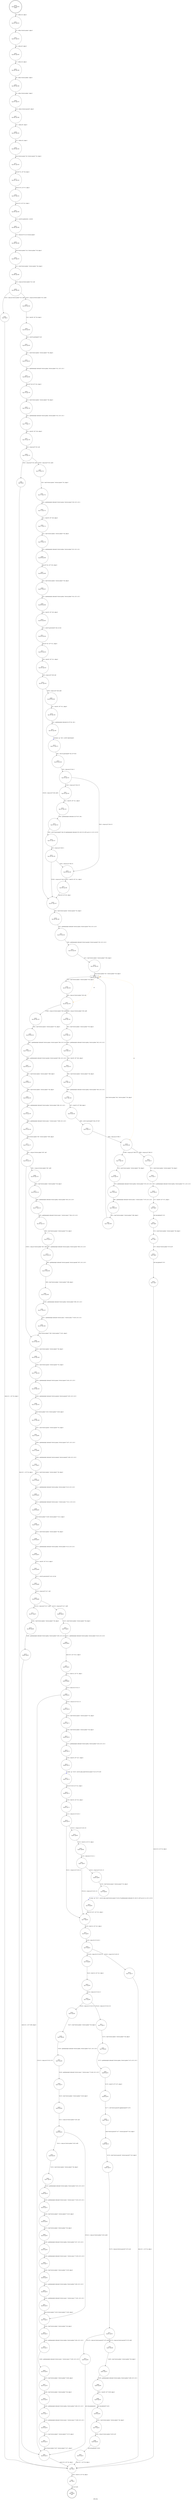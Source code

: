 digraph add_recp {
label="add_recp"
258 [label="N258\n(rp:0, ep:0)\nexit", shape="doublecircle"]
259 [label="N259\n(rp:203, ep:203)\nentry", shape="doublecircle"]
259 -> 261 [label="%4 = alloca i32, align 4"]
261 [label="N261\n(rp:202, ep:202)", shape="circle"]
261 -> 262 [label="%5 = alloca %struct.queue*, align 8"]
262 [label="N262\n(rp:201, ep:201)", shape="circle"]
262 -> 263 [label="%6 = alloca i8*, align 8"]
263 [label="N263\n(rp:200, ep:200)", shape="circle"]
263 -> 264 [label="%7 = alloca i32, align 4"]
264 [label="N264\n(rp:199, ep:199)", shape="circle"]
264 -> 265 [label="%8 = alloca %struct.qitem*, align 8"]
265 [label="N265\n(rp:198, ep:198)", shape="circle"]
265 -> 266 [label="%9 = alloca %struct.qitem*, align 8"]
266 [label="N266\n(rp:197, ep:197)", shape="circle"]
266 -> 267 [label="%10 = alloca %struct.passwd*, align 8"]
267 [label="N267\n(rp:196, ep:196)", shape="circle"]
267 -> 268 [label="%11 = alloca i8*, align 8"]
268 [label="N268\n(rp:195, ep:195)", shape="circle"]
268 -> 269 [label="%12 = alloca i32, align 4"]
269 [label="N269\n(rp:194, ep:194)", shape="circle"]
269 -> 271 [label="store %struct.queue* %0, %struct.queue** %5, align 8"]
271 [label="N271\n(rp:193, ep:193)", shape="circle"]
271 -> 273 [label="store i8* %1, i8** %6, align 8"]
273 [label="N273\n(rp:192, ep:192)", shape="circle"]
273 -> 280 [label="store i32 %2, i32* %7, align 4"]
280 [label="N280\n(rp:191, ep:191)", shape="circle"]
280 -> 281 [label="store i32 0, i32* %12, align 4"]
281 [label="N281\n(rp:190, ep:190)", shape="circle"]
281 -> 282 [label="%13 = call i8* @calloc(i64 1, i64 80)"]
282 [label="N282\n(rp:189, ep:189)", shape="circle"]
282 -> 283 [label="%14 = bitcast i8* %13 to %struct.qitem*"]
283 [label="N283\n(rp:188, ep:188)", shape="circle"]
283 -> 284 [label="store %struct.qitem* %14, %struct.qitem** %8, align 8"]
284 [label="N284\n(rp:187, ep:187)", shape="circle"]
284 -> 285 [label="%15 = load %struct.qitem*, %struct.qitem** %8, align 8"]
285 [label="N285\n(rp:186, ep:186)", shape="circle"]
285 -> 286 [label="%16 = icmp eq %struct.qitem* %15, null"]
286 [label="N286\n(rp:185, ep:185)", shape="circle"]
286 -> 494 [label="[%16 = icmp eq %struct.qitem* %15, null]"]
286 -> 495 [label="[!(%16 = icmp eq %struct.qitem* %15, null)]"]
290 [label="N290\n(rp:183, ep:183)", shape="circle"]
290 -> 291 [label="%20 = call i8* @strdup(i8* %19)"]
291 [label="N291\n(rp:182, ep:182)", shape="circle"]
291 -> 292 [label="%21 = load %struct.qitem*, %struct.qitem** %8, align 8"]
292 [label="N292\n(rp:181, ep:181)", shape="circle"]
292 -> 293 [label="%22 = getelementptr inbounds %struct.qitem, %struct.qitem* %21, i32 0, i32 2"]
293 [label="N293\n(rp:180, ep:180)", shape="circle"]
293 -> 294 [label="store i8* %20, i8** %22, align 8"]
294 [label="N294\n(rp:179, ep:179)", shape="circle"]
294 -> 295 [label="%23 = load %struct.qitem*, %struct.qitem** %8, align 8"]
295 [label="N295\n(rp:178, ep:178)", shape="circle"]
295 -> 296 [label="%24 = getelementptr inbounds %struct.qitem, %struct.qitem* %23, i32 0, i32 2"]
296 [label="N296\n(rp:177, ep:177)", shape="circle"]
296 -> 297 [label="%25 = load i8*, i8** %24, align 8"]
297 [label="N297\n(rp:176, ep:176)", shape="circle"]
297 -> 298 [label="%26 = icmp eq i8* %25, null"]
298 [label="N298\n(rp:175, ep:175)", shape="circle"]
298 -> 496 [label="[%26 = icmp eq i8* %25, null]"]
298 -> 497 [label="[!(%26 = icmp eq i8* %25, null)]"]
302 [label="N302\n(rp:173, ep:173)", shape="circle"]
302 -> 303 [label="%30 = getelementptr inbounds %struct.queue, %struct.queue* %29, i32 0, i32 4"]
303 [label="N303\n(rp:172, ep:172)", shape="circle"]
303 -> 304 [label="%31 = load i8*, i8** %30, align 8"]
304 [label="N304\n(rp:171, ep:171)", shape="circle"]
304 -> 305 [label="%32 = load %struct.qitem*, %struct.qitem** %8, align 8"]
305 [label="N305\n(rp:170, ep:170)", shape="circle"]
305 -> 306 [label="%33 = getelementptr inbounds %struct.qitem, %struct.qitem* %32, i32 0, i32 1"]
306 [label="N306\n(rp:169, ep:169)", shape="circle"]
306 -> 307 [label="store i8* %31, i8** %33, align 8"]
307 [label="N307\n(rp:168, ep:168)", shape="circle"]
307 -> 308 [label="%34 = load %struct.qitem*, %struct.qitem** %8, align 8"]
308 [label="N308\n(rp:167, ep:167)", shape="circle"]
308 -> 309 [label="%35 = getelementptr inbounds %struct.qitem, %struct.qitem* %34, i32 0, i32 2"]
309 [label="N309\n(rp:166, ep:166)", shape="circle"]
309 -> 310 [label="%36 = load i8*, i8** %35, align 8"]
310 [label="N310\n(rp:165, ep:165)", shape="circle"]
310 -> 311 [label="%37 = call i8* @strrchr(i8* %36, i32 64)"]
311 [label="N311\n(rp:164, ep:164)", shape="circle"]
311 -> 312 [label="store i8* %37, i8** %11, align 8"]
312 [label="N312\n(rp:163, ep:163)", shape="circle"]
312 -> 313 [label="%38 = load i8*, i8** %11, align 8"]
313 [label="N313\n(rp:162, ep:162)", shape="circle"]
313 -> 314 [label="%39 = icmp ne i8* %38, null"]
314 [label="N314\n(rp:161, ep:161)", shape="circle"]
314 -> 498 [label="[%39 = icmp ne i8* %38, null]"]
314 -> 329 [label="[!(%39 = icmp ne i8* %38, null)]"]
316 [label="N316\n(rp:159, ep:159)", shape="circle"]
316 -> 317 [label="%42 = getelementptr inbounds i8, i8* %41, i64 1"]
317 [label="N317\n(rp:158, ep:158)", shape="circle"]
317 -> 318 [label="hostname --@-- %43 = call i8* @hostname()", style="dashed", color="blue"]
318 [label="N318\n(rp:157, ep:157)", shape="circle"]
318 -> 319 [label="%44 = call i32 @strcmp(i8* %42, i8* %43)"]
319 [label="N319\n(rp:156, ep:156)", shape="circle"]
319 -> 320 [label="%45 = icmp eq i32 %44, 0"]
320 [label="N320\n(rp:155, ep:155)", shape="circle"]
320 -> 501 [label="[!(%45 = icmp eq i32 %44, 0)]"]
320 -> 326 [label="[%45 = icmp eq i32 %44, 0]"]
322 [label="N322\n(rp:153, ep:153)", shape="circle"]
322 -> 323 [label="%48 = getelementptr inbounds i8, i8* %47, i64 1"]
323 [label="N323\n(rp:152, ep:152)", shape="circle"]
323 -> 324 [label="%49 = call i32 @strcmp(i8* %48, i8* getelementptr inbounds ([10 x i8], [10 x i8]* @.str.2.13, i32 0, i32 0))"]
324 [label="N324\n(rp:151, ep:151)", shape="circle"]
324 -> 325 [label="%50 = icmp eq i32 %49, 0"]
325 [label="N325\n(rp:150, ep:150)", shape="circle"]
325 -> 326 [label="[%50 = icmp eq i32 %49, 0]"]
325 -> 329 [label="[!(%50 = icmp eq i32 %49, 0)]"]
326 [label="N326\n(rp:149, ep:149)", shape="circle"]
326 -> 327 [label="%52 = load i8*, i8** %11, align 8"]
327 [label="N327\n(rp:148, ep:148)", shape="circle"]
327 -> 329 [label="store i8 0, i8* %52, align 1"]
329 [label="N329\n(rp:147, ep:147)", shape="circle"]
329 -> 330 [label="%54 = load %struct.queue*, %struct.queue** %5, align 8"]
330 [label="N330\n(rp:146, ep:146)", shape="circle"]
330 -> 331 [label="%55 = getelementptr inbounds %struct.queue, %struct.queue* %54, i32 0, i32 0"]
331 [label="N331\n(rp:145, ep:145)", shape="circle"]
331 -> 332 [label="%56 = getelementptr inbounds %struct.queueh, %struct.queueh* %55, i32 0, i32 0"]
332 [label="N332\n(rp:144, ep:144)", shape="circle"]
332 -> 333 [label="%57 = load %struct.qitem*, %struct.qitem** %56, align 8"]
333 [label="N333\n(rp:143, ep:143)", shape="circle"]
333 -> 335 [label="store %struct.qitem* %57, %struct.qitem** %9, align 8"]
335 [label="N335\n(rp:142, ep:137)", shape="box"]
335 -> 336 [label="%59 = load %struct.qitem*, %struct.qitem** %9, align 8"]
335 -> 335 [label="@", style="dashed", color="orange"]
335 -> 337 [label="@", style="dashed", color="orange"]
335 -> 346 [label="@", style="dashed", color="orange"]
336 [label="N336\n(rp:141, ep:136)", shape="circle"]
336 -> 337 [label="%60 = icmp ne %struct.qitem* %59, null"]
337 [label="N337\n(rp:140, ep:135)", shape="circle"]
337 -> 504 [label="[%60 = icmp ne %struct.qitem* %59, null]"]
337 -> 505 [label="[!(%60 = icmp ne %struct.qitem* %59, null)]"]
339 [label="N339\n(rp:25, ep:133)", shape="circle"]
339 -> 340 [label="%63 = getelementptr inbounds %struct.qitem, %struct.qitem* %62, i32 0, i32 2"]
340 [label="N340\n(rp:24, ep:132)", shape="circle"]
340 -> 341 [label="%64 = load i8*, i8** %63, align 8"]
341 [label="N341\n(rp:23, ep:131)", shape="circle"]
341 -> 342 [label="%65 = load %struct.qitem*, %struct.qitem** %8, align 8"]
342 [label="N342\n(rp:22, ep:130)", shape="circle"]
342 -> 343 [label="%66 = getelementptr inbounds %struct.qitem, %struct.qitem* %65, i32 0, i32 2"]
343 [label="N343\n(rp:21, ep:129)", shape="circle"]
343 -> 344 [label="%67 = load i8*, i8** %66, align 8"]
344 [label="N344\n(rp:20, ep:128)", shape="circle"]
344 -> 345 [label="%68 = call i32 @strcmp(i8* %64, i8* %67)"]
345 [label="N345\n(rp:19, ep:127)", shape="circle"]
345 -> 346 [label="%69 = icmp eq i32 %68, 0"]
346 [label="N346\n(rp:18, ep:126)", shape="circle"]
346 -> 506 [label="[%69 = icmp eq i32 %68, 0]"]
346 -> 507 [label="[!(%69 = icmp eq i32 %68, 0)]"]
348 [label="N348\n(rp:11, ep:11)", shape="circle"]
348 -> 349 [label="%72 = getelementptr inbounds %struct.qitem, %struct.qitem* %71, i32 0, i32 2"]
349 [label="N349\n(rp:10, ep:10)", shape="circle"]
349 -> 350 [label="%73 = load i8*, i8** %72, align 8"]
350 [label="N350\n(rp:9, ep:9)", shape="circle"]
350 -> 351 [label="call void @free(i8* %73)"]
351 [label="N351\n(rp:8, ep:8)", shape="circle"]
351 -> 352 [label="%74 = load %struct.qitem*, %struct.qitem** %8, align 8"]
352 [label="N352\n(rp:7, ep:7)", shape="circle"]
352 -> 353 [label="%75 = bitcast %struct.qitem* %74 to i8*"]
353 [label="N353\n(rp:6, ep:6)", shape="circle"]
353 -> 354 [label="call void @free(i8* %75)"]
354 [label="N354\n(rp:5, ep:5)", shape="circle"]
354 -> 492 [label="store i32 0, i32* %4, align 4"]
358 [label="N358\n(rp:16, ep:141)", shape="circle"]
358 -> 359 [label="%79 = getelementptr inbounds %struct.qitem, %struct.qitem* %78, i32 0, i32 0"]
359 [label="N359\n(rp:15, ep:140)", shape="circle"]
359 -> 360 [label="%80 = getelementptr inbounds %struct.anon.7, %struct.anon.7* %79, i32 0, i32 0"]
360 [label="N360\n(rp:14, ep:139)", shape="circle"]
360 -> 361 [label="%81 = load %struct.qitem*, %struct.qitem** %80, align 8"]
361 [label="N361\n(rp:13, ep:138)", shape="circle"]
361 -> 335 [label="store %struct.qitem* %81, %struct.qitem** %9, align 8"]
365 [label="N365\n(rp:138, ep:124)", shape="circle"]
365 -> 366 [label="%85 = getelementptr inbounds %struct.queue, %struct.queue* %84, i32 0, i32 0"]
366 [label="N366\n(rp:137, ep:123)", shape="circle"]
366 -> 367 [label="%86 = getelementptr inbounds %struct.queueh, %struct.queueh* %85, i32 0, i32 0"]
367 [label="N367\n(rp:136, ep:122)", shape="circle"]
367 -> 368 [label="%87 = load %struct.qitem*, %struct.qitem** %86, align 8"]
368 [label="N368\n(rp:135, ep:121)", shape="circle"]
368 -> 369 [label="%88 = load %struct.qitem*, %struct.qitem** %8, align 8"]
369 [label="N369\n(rp:134, ep:120)", shape="circle"]
369 -> 370 [label="%89 = getelementptr inbounds %struct.qitem, %struct.qitem* %88, i32 0, i32 0"]
370 [label="N370\n(rp:133, ep:119)", shape="circle"]
370 -> 371 [label="%90 = getelementptr inbounds %struct.anon.7, %struct.anon.7* %89, i32 0, i32 0"]
371 [label="N371\n(rp:132, ep:118)", shape="circle"]
371 -> 372 [label="store %struct.qitem* %87, %struct.qitem** %90, align 8"]
372 [label="N372\n(rp:131, ep:117)", shape="circle"]
372 -> 373 [label="%91 = icmp ne %struct.qitem* %87, null"]
373 [label="N373\n(rp:130, ep:116)", shape="circle"]
373 -> 508 [label="[%91 = icmp ne %struct.qitem* %87, null]"]
373 -> 385 [label="[!(%91 = icmp ne %struct.qitem* %87, null)]"]
375 [label="N375\n(rp:128, ep:114)", shape="circle"]
375 -> 376 [label="%94 = getelementptr inbounds %struct.qitem, %struct.qitem* %93, i32 0, i32 0"]
376 [label="N376\n(rp:127, ep:113)", shape="circle"]
376 -> 377 [label="%95 = getelementptr inbounds %struct.anon.7, %struct.anon.7* %94, i32 0, i32 0"]
377 [label="N377\n(rp:126, ep:112)", shape="circle"]
377 -> 378 [label="%96 = load %struct.queue*, %struct.queue** %5, align 8"]
378 [label="N378\n(rp:125, ep:111)", shape="circle"]
378 -> 379 [label="%97 = getelementptr inbounds %struct.queue, %struct.queue* %96, i32 0, i32 0"]
379 [label="N379\n(rp:124, ep:110)", shape="circle"]
379 -> 380 [label="%98 = getelementptr inbounds %struct.queueh, %struct.queueh* %97, i32 0, i32 0"]
380 [label="N380\n(rp:123, ep:109)", shape="circle"]
380 -> 381 [label="%99 = load %struct.qitem*, %struct.qitem** %98, align 8"]
381 [label="N381\n(rp:122, ep:108)", shape="circle"]
381 -> 382 [label="%100 = getelementptr inbounds %struct.qitem, %struct.qitem* %99, i32 0, i32 0"]
382 [label="N382\n(rp:121, ep:107)", shape="circle"]
382 -> 383 [label="%101 = getelementptr inbounds %struct.anon.7, %struct.anon.7* %100, i32 0, i32 1"]
383 [label="N383\n(rp:120, ep:106)", shape="circle"]
383 -> 385 [label="store %struct.qitem** %95, %struct.qitem*** %101, align 8"]
385 [label="N385\n(rp:119, ep:105)", shape="circle"]
385 -> 386 [label="%103 = load %struct.qitem*, %struct.qitem** %8, align 8"]
386 [label="N386\n(rp:118, ep:104)", shape="circle"]
386 -> 387 [label="%104 = load %struct.queue*, %struct.queue** %5, align 8"]
387 [label="N387\n(rp:117, ep:103)", shape="circle"]
387 -> 388 [label="%105 = getelementptr inbounds %struct.queue, %struct.queue* %104, i32 0, i32 0"]
388 [label="N388\n(rp:116, ep:102)", shape="circle"]
388 -> 389 [label="%106 = getelementptr inbounds %struct.queueh, %struct.queueh* %105, i32 0, i32 0"]
389 [label="N389\n(rp:115, ep:101)", shape="circle"]
389 -> 390 [label="store %struct.qitem* %103, %struct.qitem** %106, align 8"]
390 [label="N390\n(rp:114, ep:100)", shape="circle"]
390 -> 391 [label="%107 = load %struct.queue*, %struct.queue** %5, align 8"]
391 [label="N391\n(rp:113, ep:99)", shape="circle"]
391 -> 392 [label="%108 = getelementptr inbounds %struct.queue, %struct.queue* %107, i32 0, i32 0"]
392 [label="N392\n(rp:112, ep:98)", shape="circle"]
392 -> 393 [label="%109 = getelementptr inbounds %struct.queueh, %struct.queueh* %108, i32 0, i32 0"]
393 [label="N393\n(rp:111, ep:97)", shape="circle"]
393 -> 394 [label="%110 = load %struct.qitem*, %struct.qitem** %8, align 8"]
394 [label="N394\n(rp:110, ep:96)", shape="circle"]
394 -> 395 [label="%111 = getelementptr inbounds %struct.qitem, %struct.qitem* %110, i32 0, i32 0"]
395 [label="N395\n(rp:109, ep:95)", shape="circle"]
395 -> 396 [label="%112 = getelementptr inbounds %struct.anon.7, %struct.anon.7* %111, i32 0, i32 1"]
396 [label="N396\n(rp:108, ep:94)", shape="circle"]
396 -> 398 [label="store %struct.qitem** %109, %struct.qitem*** %112, align 8"]
398 [label="N398\n(rp:107, ep:93)", shape="circle"]
398 -> 399 [label="%114 = load %struct.qitem*, %struct.qitem** %8, align 8"]
399 [label="N399\n(rp:106, ep:92)", shape="circle"]
399 -> 400 [label="%115 = getelementptr inbounds %struct.qitem, %struct.qitem* %114, i32 0, i32 2"]
400 [label="N400\n(rp:105, ep:91)", shape="circle"]
400 -> 401 [label="%116 = load i8*, i8** %115, align 8"]
401 [label="N401\n(rp:104, ep:90)", shape="circle"]
401 -> 402 [label="%117 = call i8* @strrchr(i8* %116, i32 64)"]
402 [label="N402\n(rp:103, ep:89)", shape="circle"]
402 -> 403 [label="%118 = icmp eq i8* %117, null"]
403 [label="N403\n(rp:102, ep:88)", shape="circle"]
403 -> 510 [label="[%118 = icmp eq i8* %117, null]"]
403 -> 511 [label="[!(%118 = icmp eq i8* %117, null)]"]
405 [label="N405\n(rp:97, ep:83)", shape="circle"]
405 -> 406 [label="%121 = getelementptr inbounds %struct.qitem, %struct.qitem* %120, i32 0, i32 8"]
406 [label="N406\n(rp:96, ep:82)", shape="circle"]
406 -> 407 [label="store i32 0, i32* %121, align 8"]
407 [label="N407\n(rp:95, ep:81)", shape="circle"]
407 -> 408 [label="%122 = load i32, i32* %7, align 4"]
408 [label="N408\n(rp:94, ep:80)", shape="circle"]
408 -> 409 [label="%123 = icmp ne i32 %122, 0"]
409 [label="N409\n(rp:93, ep:79)", shape="circle"]
409 -> 512 [label="[%123 = icmp ne i32 %122, 0]"]
409 -> 481 [label="[!(%123 = icmp ne i32 %122, 0)]"]
411 [label="N411\n(rp:91, ep:77)", shape="circle"]
411 -> 412 [label="%126 = load %struct.qitem*, %struct.qitem** %8, align 8"]
412 [label="N412\n(rp:90, ep:76)", shape="circle"]
412 -> 413 [label="%127 = getelementptr inbounds %struct.qitem, %struct.qitem* %126, i32 0, i32 2"]
413 [label="N413\n(rp:89, ep:75)", shape="circle"]
413 -> 414 [label="%128 = load i8*, i8** %127, align 8"]
414 [label="N414\n(rp:88, ep:74)", shape="circle"]
414 -> 415 [label="do_alias --@-- %129 = call i32 @do_alias(%struct.queue* %125, i8* %128)", style="dashed", color="blue"]
415 [label="N415\n(rp:87, ep:73)", shape="circle"]
415 -> 416 [label="store i32 %129, i32* %12, align 4"]
416 [label="N416\n(rp:86, ep:72)", shape="circle"]
416 -> 417 [label="%130 = load i32, i32* %12, align 4"]
417 [label="N417\n(rp:85, ep:71)", shape="circle"]
417 -> 418 [label="%131 = icmp ne i32 %130, 0"]
418 [label="N418\n(rp:84, ep:70)", shape="circle"]
418 -> 515 [label="[!(%131 = icmp ne i32 %130, 0)]"]
418 -> 426 [label="[%131 = icmp ne i32 %130, 0]"]
420 [label="N420\n(rp:82, ep:68)", shape="circle"]
420 -> 421 [label="%134 = icmp eq i32 %133, 2"]
421 [label="N421\n(rp:81, ep:67)", shape="circle"]
421 -> 516 [label="[%134 = icmp eq i32 %133, 2]"]
421 -> 426 [label="[!(%134 = icmp eq i32 %133, 2)]"]
423 [label="N423\n(rp:79, ep:65)", shape="circle"]
423 -> 424 [label="do_alias --@-- %137 = call i32 @do_alias(%struct.queue* %136, i8* getelementptr inbounds ([2 x i8], [2 x i8]* @.str.3.14, i32 0, i32 0))", style="dashed", color="blue"]
424 [label="N424\n(rp:78, ep:64)", shape="circle"]
424 -> 426 [label="store i32 %137, i32* %12, align 4"]
426 [label="N426\n(rp:77, ep:63)", shape="circle"]
426 -> 427 [label="%139 = load i32, i32* %12, align 4"]
427 [label="N427\n(rp:76, ep:62)", shape="circle"]
427 -> 428 [label="%140 = icmp slt i32 %139, 0"]
428 [label="N428\n(rp:75, ep:61)", shape="circle"]
428 -> 518 [label="[%140 = icmp slt i32 %139, 0]"]
428 -> 519 [label="[!(%140 = icmp slt i32 %139, 0)]"]
432 [label="N432\n(rp:73, ep:59)", shape="circle"]
432 -> 433 [label="%144 = icmp ne i32 %143, 0"]
433 [label="N433\n(rp:72, ep:58)", shape="circle"]
433 -> 520 [label="[%144 = icmp ne i32 %143, 0]"]
433 -> 521 [label="[!(%144 = icmp ne i32 %143, 0)]"]
436 [label="N436\n(rp:53, ep:39)", shape="circle"]
436 -> 437 [label="%148 = getelementptr inbounds %struct.qitem, %struct.qitem* %147, i32 0, i32 0"]
437 [label="N437\n(rp:52, ep:38)", shape="circle"]
437 -> 438 [label="%149 = getelementptr inbounds %struct.anon.7, %struct.anon.7* %148, i32 0, i32 0"]
438 [label="N438\n(rp:51, ep:37)", shape="circle"]
438 -> 439 [label="%150 = load %struct.qitem*, %struct.qitem** %149, align 8"]
439 [label="N439\n(rp:50, ep:36)", shape="circle"]
439 -> 440 [label="%151 = icmp ne %struct.qitem* %150, null"]
440 [label="N440\n(rp:49, ep:35)", shape="circle"]
440 -> 522 [label="[%151 = icmp ne %struct.qitem* %150, null]"]
440 -> 453 [label="[!(%151 = icmp ne %struct.qitem* %150, null)]"]
442 [label="N442\n(rp:47, ep:33)", shape="circle"]
442 -> 443 [label="%154 = getelementptr inbounds %struct.qitem, %struct.qitem* %153, i32 0, i32 0"]
443 [label="N443\n(rp:46, ep:32)", shape="circle"]
443 -> 444 [label="%155 = getelementptr inbounds %struct.anon.7, %struct.anon.7* %154, i32 0, i32 1"]
444 [label="N444\n(rp:45, ep:31)", shape="circle"]
444 -> 445 [label="%156 = load %struct.qitem**, %struct.qitem*** %155, align 8"]
445 [label="N445\n(rp:44, ep:30)", shape="circle"]
445 -> 446 [label="%157 = load %struct.qitem*, %struct.qitem** %8, align 8"]
446 [label="N446\n(rp:43, ep:29)", shape="circle"]
446 -> 447 [label="%158 = getelementptr inbounds %struct.qitem, %struct.qitem* %157, i32 0, i32 0"]
447 [label="N447\n(rp:42, ep:28)", shape="circle"]
447 -> 448 [label="%159 = getelementptr inbounds %struct.anon.7, %struct.anon.7* %158, i32 0, i32 0"]
448 [label="N448\n(rp:41, ep:27)", shape="circle"]
448 -> 449 [label="%160 = load %struct.qitem*, %struct.qitem** %159, align 8"]
449 [label="N449\n(rp:40, ep:26)", shape="circle"]
449 -> 450 [label="%161 = getelementptr inbounds %struct.qitem, %struct.qitem* %160, i32 0, i32 0"]
450 [label="N450\n(rp:39, ep:25)", shape="circle"]
450 -> 451 [label="%162 = getelementptr inbounds %struct.anon.7, %struct.anon.7* %161, i32 0, i32 1"]
451 [label="N451\n(rp:38, ep:24)", shape="circle"]
451 -> 453 [label="store %struct.qitem** %156, %struct.qitem*** %162, align 8"]
453 [label="N453\n(rp:37, ep:23)", shape="circle"]
453 -> 454 [label="%164 = load %struct.qitem*, %struct.qitem** %8, align 8"]
454 [label="N454\n(rp:36, ep:22)", shape="circle"]
454 -> 455 [label="%165 = getelementptr inbounds %struct.qitem, %struct.qitem* %164, i32 0, i32 0"]
455 [label="N455\n(rp:35, ep:21)", shape="circle"]
455 -> 456 [label="%166 = getelementptr inbounds %struct.anon.7, %struct.anon.7* %165, i32 0, i32 0"]
456 [label="N456\n(rp:34, ep:20)", shape="circle"]
456 -> 457 [label="%167 = load %struct.qitem*, %struct.qitem** %166, align 8"]
457 [label="N457\n(rp:33, ep:19)", shape="circle"]
457 -> 458 [label="%168 = load %struct.qitem*, %struct.qitem** %8, align 8"]
458 [label="N458\n(rp:32, ep:18)", shape="circle"]
458 -> 459 [label="%169 = getelementptr inbounds %struct.qitem, %struct.qitem* %168, i32 0, i32 0"]
459 [label="N459\n(rp:31, ep:17)", shape="circle"]
459 -> 460 [label="%170 = getelementptr inbounds %struct.anon.7, %struct.anon.7* %169, i32 0, i32 1"]
460 [label="N460\n(rp:30, ep:16)", shape="circle"]
460 -> 461 [label="%171 = load %struct.qitem**, %struct.qitem*** %170, align 8"]
461 [label="N461\n(rp:29, ep:15)", shape="circle"]
461 -> 481 [label="store %struct.qitem* %167, %struct.qitem** %171, align 8"]
465 [label="N465\n(rp:70, ep:56)", shape="circle"]
465 -> 466 [label="%175 = getelementptr inbounds %struct.qitem, %struct.qitem* %174, i32 0, i32 2"]
466 [label="N466\n(rp:69, ep:55)", shape="circle"]
466 -> 467 [label="%176 = load i8*, i8** %175, align 8"]
467 [label="N467\n(rp:68, ep:54)", shape="circle"]
467 -> 468 [label="%177 = call %struct.passwd* @getpwnam(i8* %176)"]
468 [label="N468\n(rp:67, ep:53)", shape="circle"]
468 -> 469 [label="store %struct.passwd* %177, %struct.passwd** %10, align 8"]
469 [label="N469\n(rp:66, ep:52)", shape="circle"]
469 -> 470 [label="%178 = load %struct.passwd*, %struct.passwd** %10, align 8"]
470 [label="N470\n(rp:65, ep:51)", shape="circle"]
470 -> 471 [label="%179 = icmp eq %struct.passwd* %178, null"]
471 [label="N471\n(rp:64, ep:50)", shape="circle"]
471 -> 524 [label="[%179 = icmp eq %struct.passwd* %178, null]"]
471 -> 525 [label="[!(%179 = icmp eq %struct.passwd* %178, null)]"]
478 [label="N478\n(rp:100, ep:86)", shape="circle"]
478 -> 479 [label="%186 = getelementptr inbounds %struct.qitem, %struct.qitem* %185, i32 0, i32 8"]
479 [label="N479\n(rp:99, ep:85)", shape="circle"]
479 -> 481 [label="store i32 1, i32* %186, align 8"]
481 [label="N481\n(rp:28, ep:14)", shape="circle"]
481 -> 492 [label="store i32 0, i32* %4, align 4"]
484 [label="N484\n(rp:61, ep:47)", shape="circle"]
484 -> 485 [label="%190 = getelementptr inbounds %struct.qitem, %struct.qitem* %189, i32 0, i32 2"]
485 [label="N485\n(rp:60, ep:46)", shape="circle"]
485 -> 486 [label="%191 = load i8*, i8** %190, align 8"]
486 [label="N486\n(rp:59, ep:45)", shape="circle"]
486 -> 487 [label="call void @free(i8* %191)"]
487 [label="N487\n(rp:58, ep:44)", shape="circle"]
487 -> 488 [label="%192 = load %struct.qitem*, %struct.qitem** %8, align 8"]
488 [label="N488\n(rp:57, ep:43)", shape="circle"]
488 -> 489 [label="%193 = bitcast %struct.qitem* %192 to i8*"]
489 [label="N489\n(rp:56, ep:42)", shape="circle"]
489 -> 490 [label="call void @free(i8* %193)"]
490 [label="N490\n(rp:55, ep:41)", shape="circle"]
490 -> 492 [label="store i32 -1, i32* %4, align 4"]
492 [label="N492\n(rp:2, ep:2)", shape="circle"]
492 -> 493 [label="%195 = load i32, i32* %4, align 4"]
493 [label="N493\n(rp:1, ep:1)", shape="circle"]
493 -> 258 [label="ret i32 %195"]
494 [label="N494\n(rp:3, ep:3)", shape="circle"]
494 -> 492 [label="store i32 -1, i32* %4, align 4"]
495 [label="N495\n(rp:184, ep:184)", shape="circle"]
495 -> 290 [label="%19 = load i8*, i8** %6, align 8"]
496 [label="N496\n(rp:4, ep:4)", shape="circle"]
496 -> 492 [label="store i32 -1, i32* %4, align 4"]
497 [label="N497\n(rp:174, ep:174)", shape="circle"]
497 -> 302 [label="%29 = load %struct.queue*, %struct.queue** %5, align 8"]
498 [label="N498\n(rp:160, ep:160)", shape="circle"]
498 -> 316 [label="%41 = load i8*, i8** %11, align 8"]
501 [label="N501\n(rp:154, ep:154)", shape="circle"]
501 -> 322 [label="%47 = load i8*, i8** %11, align 8"]
504 [label="N504\n(rp:26, ep:134)", shape="circle"]
504 -> 339 [label="%62 = load %struct.qitem*, %struct.qitem** %9, align 8"]
505 [label="N505\n(rp:139, ep:125)", shape="circle"]
505 -> 365 [label="%84 = load %struct.queue*, %struct.queue** %5, align 8"]
506 [label="N506\n(rp:12, ep:12)", shape="circle"]
506 -> 348 [label="%71 = load %struct.qitem*, %struct.qitem** %8, align 8"]
507 [label="N507\n(rp:17, ep:142)", shape="circle"]
507 -> 358 [label="%78 = load %struct.qitem*, %struct.qitem** %9, align 8"]
508 [label="N508\n(rp:129, ep:115)", shape="circle"]
508 -> 375 [label="%93 = load %struct.qitem*, %struct.qitem** %8, align 8"]
510 [label="N510\n(rp:98, ep:84)", shape="circle"]
510 -> 405 [label="%120 = load %struct.qitem*, %struct.qitem** %8, align 8"]
511 [label="N511\n(rp:101, ep:87)", shape="circle"]
511 -> 478 [label="%185 = load %struct.qitem*, %struct.qitem** %8, align 8"]
512 [label="N512\n(rp:92, ep:78)", shape="circle"]
512 -> 411 [label="%125 = load %struct.queue*, %struct.queue** %5, align 8"]
515 [label="N515\n(rp:83, ep:69)", shape="circle"]
515 -> 420 [label="%133 = load i32, i32* %7, align 4"]
516 [label="N516\n(rp:80, ep:66)", shape="circle"]
516 -> 423 [label="%136 = load %struct.queue*, %struct.queue** %5, align 8"]
518 [label="N518\n(rp:27, ep:13)", shape="circle"]
518 -> 492 [label="store i32 -1, i32* %4, align 4"]
519 [label="N519\n(rp:74, ep:60)", shape="circle"]
519 -> 432 [label="%143 = load i32, i32* %12, align 4"]
520 [label="N520\n(rp:54, ep:40)", shape="circle"]
520 -> 436 [label="%147 = load %struct.qitem*, %struct.qitem** %8, align 8"]
521 [label="N521\n(rp:71, ep:57)", shape="circle"]
521 -> 465 [label="%174 = load %struct.qitem*, %struct.qitem** %8, align 8"]
522 [label="N522\n(rp:48, ep:34)", shape="circle"]
522 -> 442 [label="%153 = load %struct.qitem*, %struct.qitem** %8, align 8"]
524 [label="N524\n(rp:62, ep:48)", shape="circle"]
524 -> 484 [label="%189 = load %struct.qitem*, %struct.qitem** %8, align 8"]
525 [label="N525\n(rp:63, ep:49)", shape="circle"]
525 -> 481 [label="call void @endpwent()"]
}
